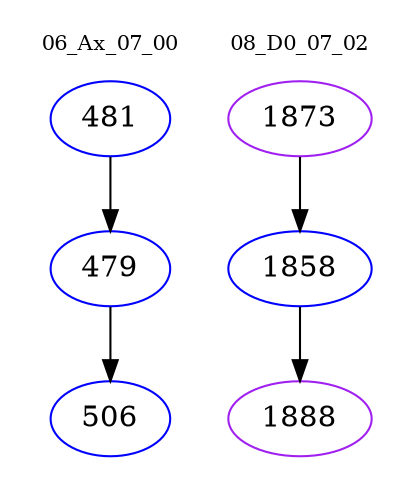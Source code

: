 digraph{
subgraph cluster_0 {
color = white
label = "06_Ax_07_00";
fontsize=10;
T0_481 [label="481", color="blue"]
T0_481 -> T0_479 [color="black"]
T0_479 [label="479", color="blue"]
T0_479 -> T0_506 [color="black"]
T0_506 [label="506", color="blue"]
}
subgraph cluster_1 {
color = white
label = "08_D0_07_02";
fontsize=10;
T1_1873 [label="1873", color="purple"]
T1_1873 -> T1_1858 [color="black"]
T1_1858 [label="1858", color="blue"]
T1_1858 -> T1_1888 [color="black"]
T1_1888 [label="1888", color="purple"]
}
}
